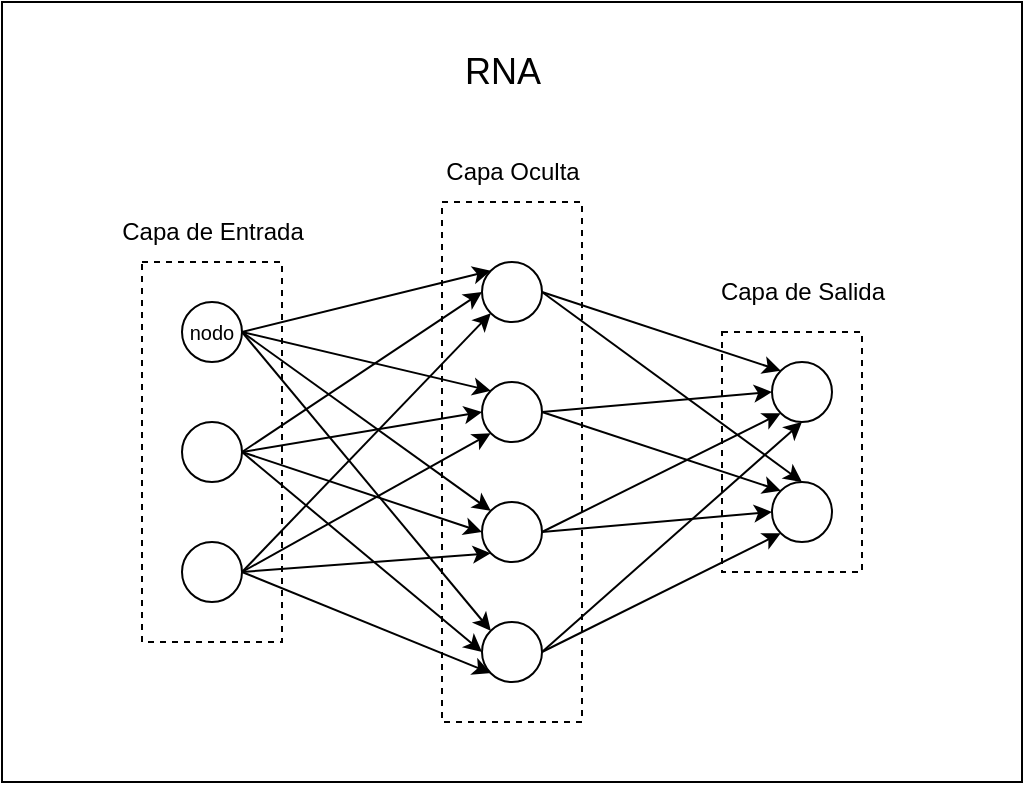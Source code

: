 <mxfile>
    <diagram name="Page-1" id="0">
        <mxGraphModel dx="637" dy="467" grid="1" gridSize="10" guides="1" tooltips="1" connect="1" arrows="1" fold="1" page="1" pageScale="1" pageWidth="827" pageHeight="1169" math="0" shadow="0">
            <root>
                <mxCell id="0"/>
                <mxCell id="1" parent="0"/>
                <mxCell id="43" value="" style="rounded=0;whiteSpace=wrap;html=1;" parent="1" vertex="1">
                    <mxGeometry x="80" y="80" width="510" height="390" as="geometry"/>
                </mxCell>
                <mxCell id="20" value="Capa de Entrada" style="text;html=1;strokeColor=none;fillColor=none;align=center;verticalAlign=middle;rounded=0;" parent="1" vertex="1">
                    <mxGeometry x="145" y="180" width="80" height="30" as="geometry"/>
                </mxCell>
                <mxCell id="21" value="Capa Oculta" style="text;html=1;strokeColor=none;fillColor=none;align=center;verticalAlign=middle;rounded=0;" parent="1" vertex="1">
                    <mxGeometry x="295" y="150" width="80" height="30" as="geometry"/>
                </mxCell>
                <mxCell id="22" value="Capa de Salida" style="text;html=1;strokeColor=none;fillColor=none;align=center;verticalAlign=middle;rounded=0;" parent="1" vertex="1">
                    <mxGeometry x="435" y="210" width="90" height="30" as="geometry"/>
                </mxCell>
                <mxCell id="23" value="" style="shape=rect;whiteSpace=wrap;html=1;dashed=1;fillColor=none;" parent="1" vertex="1">
                    <mxGeometry x="150" y="210" width="70" height="190" as="geometry"/>
                </mxCell>
                <mxCell id="24" value="" style="shape=rect;whiteSpace=wrap;html=1;dashed=1;fillColor=none;" parent="1" vertex="1">
                    <mxGeometry x="300" y="180" width="70" height="260" as="geometry"/>
                </mxCell>
                <mxCell id="25" value="" style="shape=rect;whiteSpace=wrap;html=1;dashed=1;fillColor=none;" parent="1" vertex="1">
                    <mxGeometry x="440" y="245" width="70" height="120" as="geometry"/>
                </mxCell>
                <mxCell id="2" value="&lt;font style=&quot;font-size: 10px;&quot;&gt;nodo&lt;/font&gt;" style="ellipse;whiteSpace=wrap;html=1;" parent="1" vertex="1">
                    <mxGeometry x="170" y="230" width="30" height="30" as="geometry"/>
                </mxCell>
                <mxCell id="3" value="" style="ellipse;whiteSpace=wrap;html=1;" parent="1" vertex="1">
                    <mxGeometry x="170" y="290" width="30" height="30" as="geometry"/>
                </mxCell>
                <mxCell id="4" value="" style="ellipse;whiteSpace=wrap;html=1;" parent="1" vertex="1">
                    <mxGeometry x="170" y="350" width="30" height="30" as="geometry"/>
                </mxCell>
                <mxCell id="5" value="" style="ellipse;whiteSpace=wrap;html=1;" parent="1" vertex="1">
                    <mxGeometry x="320" y="210" width="30" height="30" as="geometry"/>
                </mxCell>
                <mxCell id="6" value="" style="ellipse;whiteSpace=wrap;html=1;" parent="1" vertex="1">
                    <mxGeometry x="320" y="270" width="30" height="30" as="geometry"/>
                </mxCell>
                <mxCell id="7" value="" style="ellipse;whiteSpace=wrap;html=1;" parent="1" vertex="1">
                    <mxGeometry x="320" y="330" width="30" height="30" as="geometry"/>
                </mxCell>
                <mxCell id="8" value="" style="ellipse;whiteSpace=wrap;html=1;" parent="1" vertex="1">
                    <mxGeometry x="320" y="390" width="30" height="30" as="geometry"/>
                </mxCell>
                <mxCell id="9" value="" style="ellipse;whiteSpace=wrap;html=1;" parent="1" vertex="1">
                    <mxGeometry x="465" y="260" width="30" height="30" as="geometry"/>
                </mxCell>
                <mxCell id="10" value="" style="ellipse;whiteSpace=wrap;html=1;" parent="1" vertex="1">
                    <mxGeometry x="465" y="320" width="30" height="30" as="geometry"/>
                </mxCell>
                <mxCell id="11" value="" style="edgeStyle=straightEdgeStyle;rounded=0;orthogonalLoop=1;jettySize=auto;html=1;exitX=1;exitY=0.5;exitDx=0;exitDy=0;endArrow=classic;entryX=0;entryY=0;entryDx=0;entryDy=0;" parent="1" source="2" target="5" edge="1">
                    <mxGeometry relative="1" as="geometry"/>
                </mxCell>
                <mxCell id="12" value="" style="edgeStyle=straightEdgeStyle;rounded=0;orthogonalLoop=1;jettySize=auto;html=1;exitX=1;exitY=0.5;exitDx=0;exitDy=0;endArrow=classic;entryX=0;entryY=0.5;entryDx=0;entryDy=0;" parent="1" source="3" target="5" edge="1">
                    <mxGeometry relative="1" as="geometry"/>
                </mxCell>
                <mxCell id="13" value="" style="edgeStyle=straightEdgeStyle;rounded=0;orthogonalLoop=1;jettySize=auto;html=1;exitX=1;exitY=0.5;exitDx=0;exitDy=0;endArrow=classic;entryX=0;entryY=1;entryDx=0;entryDy=0;" parent="1" source="4" target="5" edge="1">
                    <mxGeometry relative="1" as="geometry"/>
                </mxCell>
                <mxCell id="26" value="" style="edgeStyle=straightEdgeStyle;rounded=0;orthogonalLoop=1;jettySize=auto;html=1;exitX=1;exitY=0.5;exitDx=0;exitDy=0;endArrow=classic;entryX=0;entryY=0;entryDx=0;entryDy=0;" parent="1" source="2" target="6" edge="1">
                    <mxGeometry relative="1" as="geometry">
                        <mxPoint x="210" y="255" as="sourcePoint"/>
                        <mxPoint x="330.162" y="237.198" as="targetPoint"/>
                    </mxGeometry>
                </mxCell>
                <mxCell id="27" value="" style="edgeStyle=straightEdgeStyle;rounded=0;orthogonalLoop=1;jettySize=auto;html=1;exitX=1;exitY=0.5;exitDx=0;exitDy=0;endArrow=classic;entryX=0;entryY=0;entryDx=0;entryDy=0;" parent="1" source="2" target="7" edge="1">
                    <mxGeometry relative="1" as="geometry">
                        <mxPoint x="220" y="265" as="sourcePoint"/>
                        <mxPoint x="340.162" y="247.198" as="targetPoint"/>
                    </mxGeometry>
                </mxCell>
                <mxCell id="28" value="" style="edgeStyle=straightEdgeStyle;rounded=0;orthogonalLoop=1;jettySize=auto;html=1;exitX=1;exitY=0.5;exitDx=0;exitDy=0;endArrow=classic;entryX=0;entryY=0;entryDx=0;entryDy=0;" parent="1" source="2" target="8" edge="1">
                    <mxGeometry relative="1" as="geometry">
                        <mxPoint x="200" y="245" as="sourcePoint"/>
                        <mxPoint x="320.162" y="227.198" as="targetPoint"/>
                    </mxGeometry>
                </mxCell>
                <mxCell id="29" value="" style="edgeStyle=straightEdgeStyle;rounded=0;orthogonalLoop=1;jettySize=auto;html=1;exitX=1;exitY=0.5;exitDx=0;exitDy=0;endArrow=classic;entryX=0;entryY=0.5;entryDx=0;entryDy=0;" parent="1" source="3" target="6" edge="1">
                    <mxGeometry relative="1" as="geometry">
                        <mxPoint x="210" y="315" as="sourcePoint"/>
                        <mxPoint x="332.096" y="242.647" as="targetPoint"/>
                    </mxGeometry>
                </mxCell>
                <mxCell id="30" value="" style="edgeStyle=straightEdgeStyle;rounded=0;orthogonalLoop=1;jettySize=auto;html=1;exitX=1;exitY=0.5;exitDx=0;exitDy=0;endArrow=classic;entryX=0;entryY=0.5;entryDx=0;entryDy=0;" parent="1" source="3" target="7" edge="1">
                    <mxGeometry relative="1" as="geometry">
                        <mxPoint x="220" y="325" as="sourcePoint"/>
                        <mxPoint x="342.096" y="252.647" as="targetPoint"/>
                    </mxGeometry>
                </mxCell>
                <mxCell id="31" value="" style="edgeStyle=straightEdgeStyle;rounded=0;orthogonalLoop=1;jettySize=auto;html=1;endArrow=classic;exitX=1;exitY=0.5;exitDx=0;exitDy=0;entryX=0;entryY=0.5;entryDx=0;entryDy=0;" parent="1" source="3" target="8" edge="1">
                    <mxGeometry relative="1" as="geometry">
                        <mxPoint x="200" y="310" as="sourcePoint"/>
                        <mxPoint x="352.096" y="262.647" as="targetPoint"/>
                    </mxGeometry>
                </mxCell>
                <mxCell id="32" value="" style="edgeStyle=straightEdgeStyle;rounded=0;orthogonalLoop=1;jettySize=auto;html=1;exitX=1;exitY=0.5;exitDx=0;exitDy=0;endArrow=classic;entryX=0;entryY=1;entryDx=0;entryDy=0;" parent="1" source="4" target="6" edge="1">
                    <mxGeometry relative="1" as="geometry">
                        <mxPoint x="210" y="375" as="sourcePoint"/>
                        <mxPoint x="334.393" y="245.607" as="targetPoint"/>
                    </mxGeometry>
                </mxCell>
                <mxCell id="33" value="" style="edgeStyle=straightEdgeStyle;rounded=0;orthogonalLoop=1;jettySize=auto;html=1;endArrow=classic;entryX=0;entryY=1;entryDx=0;entryDy=0;exitX=1;exitY=0.5;exitDx=0;exitDy=0;" parent="1" source="4" target="7" edge="1">
                    <mxGeometry relative="1" as="geometry">
                        <mxPoint x="210" y="370" as="sourcePoint"/>
                        <mxPoint x="344.393" y="255.607" as="targetPoint"/>
                    </mxGeometry>
                </mxCell>
                <mxCell id="34" value="" style="edgeStyle=straightEdgeStyle;rounded=0;orthogonalLoop=1;jettySize=auto;html=1;endArrow=classic;entryX=0;entryY=1;entryDx=0;entryDy=0;exitX=1;exitY=0.5;exitDx=0;exitDy=0;" parent="1" source="4" target="8" edge="1">
                    <mxGeometry relative="1" as="geometry">
                        <mxPoint x="210" y="375" as="sourcePoint"/>
                        <mxPoint x="334.393" y="365.607" as="targetPoint"/>
                    </mxGeometry>
                </mxCell>
                <mxCell id="35" value="" style="edgeStyle=straightEdgeStyle;rounded=0;orthogonalLoop=1;jettySize=auto;html=1;exitX=1;exitY=0.5;exitDx=0;exitDy=0;endArrow=classic;entryX=0;entryY=0;entryDx=0;entryDy=0;" parent="1" source="5" target="9" edge="1">
                    <mxGeometry relative="1" as="geometry">
                        <mxPoint x="360" y="230" as="sourcePoint"/>
                        <mxPoint x="484.393" y="199.393" as="targetPoint"/>
                    </mxGeometry>
                </mxCell>
                <mxCell id="36" value="" style="edgeStyle=straightEdgeStyle;rounded=0;orthogonalLoop=1;jettySize=auto;html=1;exitX=1;exitY=0.5;exitDx=0;exitDy=0;endArrow=classic;entryX=0.5;entryY=0;entryDx=0;entryDy=0;" parent="1" source="5" target="10" edge="1">
                    <mxGeometry relative="1" as="geometry">
                        <mxPoint x="360" y="235" as="sourcePoint"/>
                        <mxPoint x="479.393" y="274.393" as="targetPoint"/>
                    </mxGeometry>
                </mxCell>
                <mxCell id="37" value="" style="edgeStyle=straightEdgeStyle;rounded=0;orthogonalLoop=1;jettySize=auto;html=1;exitX=1;exitY=0.5;exitDx=0;exitDy=0;endArrow=classic;entryX=0;entryY=0.5;entryDx=0;entryDy=0;" parent="1" source="6" target="9" edge="1">
                    <mxGeometry relative="1" as="geometry">
                        <mxPoint x="370" y="245" as="sourcePoint"/>
                        <mxPoint x="489.393" y="284.393" as="targetPoint"/>
                    </mxGeometry>
                </mxCell>
                <mxCell id="38" value="" style="edgeStyle=straightEdgeStyle;rounded=0;orthogonalLoop=1;jettySize=auto;html=1;exitX=1;exitY=0.5;exitDx=0;exitDy=0;endArrow=classic;entryX=0;entryY=0;entryDx=0;entryDy=0;" parent="1" source="6" target="10" edge="1">
                    <mxGeometry relative="1" as="geometry">
                        <mxPoint x="380" y="255" as="sourcePoint"/>
                        <mxPoint x="499.393" y="294.393" as="targetPoint"/>
                    </mxGeometry>
                </mxCell>
                <mxCell id="39" value="" style="edgeStyle=straightEdgeStyle;rounded=0;orthogonalLoop=1;jettySize=auto;html=1;exitX=1;exitY=0.5;exitDx=0;exitDy=0;endArrow=classic;entryX=0;entryY=1;entryDx=0;entryDy=0;" parent="1" source="7" target="9" edge="1">
                    <mxGeometry relative="1" as="geometry">
                        <mxPoint x="390" y="265" as="sourcePoint"/>
                        <mxPoint x="509.393" y="304.393" as="targetPoint"/>
                    </mxGeometry>
                </mxCell>
                <mxCell id="40" value="" style="edgeStyle=straightEdgeStyle;rounded=0;orthogonalLoop=1;jettySize=auto;html=1;exitX=1;exitY=0.5;exitDx=0;exitDy=0;endArrow=classic;entryX=0;entryY=0.5;entryDx=0;entryDy=0;" parent="1" source="7" target="10" edge="1">
                    <mxGeometry relative="1" as="geometry">
                        <mxPoint x="400" y="275" as="sourcePoint"/>
                        <mxPoint x="519.393" y="314.393" as="targetPoint"/>
                    </mxGeometry>
                </mxCell>
                <mxCell id="41" value="" style="edgeStyle=straightEdgeStyle;rounded=0;orthogonalLoop=1;jettySize=auto;html=1;exitX=1;exitY=0.5;exitDx=0;exitDy=0;endArrow=classic;entryX=0.5;entryY=1;entryDx=0;entryDy=0;" parent="1" source="8" target="9" edge="1">
                    <mxGeometry relative="1" as="geometry">
                        <mxPoint x="410" y="285" as="sourcePoint"/>
                        <mxPoint x="529.393" y="324.393" as="targetPoint"/>
                    </mxGeometry>
                </mxCell>
                <mxCell id="42" value="" style="edgeStyle=straightEdgeStyle;rounded=0;orthogonalLoop=1;jettySize=auto;html=1;exitX=1;exitY=0.5;exitDx=0;exitDy=0;endArrow=classic;entryX=0;entryY=1;entryDx=0;entryDy=0;" parent="1" source="8" target="10" edge="1">
                    <mxGeometry relative="1" as="geometry">
                        <mxPoint x="420" y="295" as="sourcePoint"/>
                        <mxPoint x="539.393" y="334.393" as="targetPoint"/>
                    </mxGeometry>
                </mxCell>
                <mxCell id="44" value="&lt;font style=&quot;font-size: 18px;&quot;&gt;RNA&lt;/font&gt;" style="text;html=1;strokeColor=none;fillColor=none;align=center;verticalAlign=middle;rounded=0;" parent="1" vertex="1">
                    <mxGeometry x="290" y="100" width="80" height="30" as="geometry"/>
                </mxCell>
            </root>
        </mxGraphModel>
    </diagram>
</mxfile>
